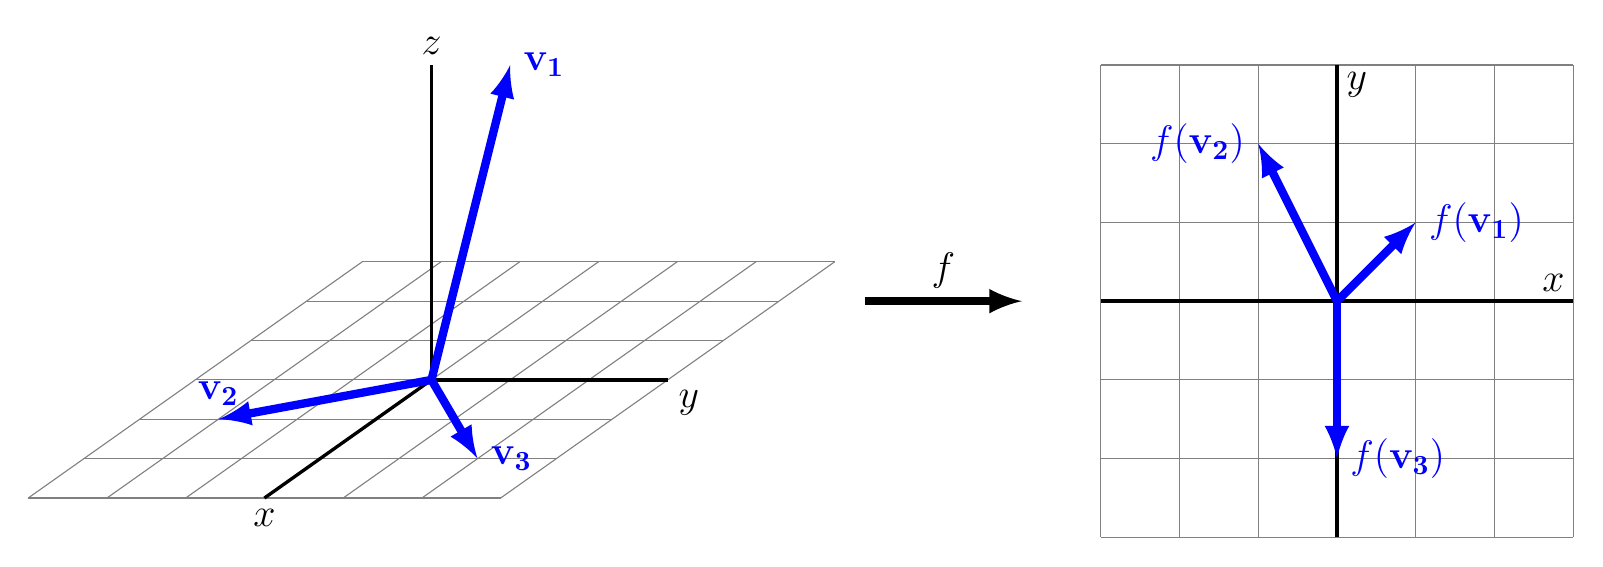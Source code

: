 \begin{tikzpicture}[x={(-0.707cm,-0.5cm)}, y={(1cm,0cm)}, z={(0cm,1cm)},scale=1]

\draw[-latex,line width=3pt] (0,5.5,0) -- node[above] {\Large$f$} (0,7.5,0);

% domain = R^3, left
\begin{scope}[shift={(0,0,-1)}]
%\fill[blue!10] (0,-5.1,-2.5) rectangle (0,5.1,4.5);
% planar grids
\def\imin{-3}\def\imax{3}
\def\jmin{-3}\def\jmax{3}
\def\nx{-1} \def\ny{3} \def\nz{3} % n = u cross v

\def\ux{1} \def\uy{0} \def\uz{0} % components of the vector u
\def\vx{0} \def\vy{1} \def\vz{0} % components of the vector v

\foreach \j in {\jmin,...,\jmax}{
	\draw[gray] (\ux*\imin + \vx*\j, \uy*\imin + \vy*\j, \uz*\imin + \vz*\j) -- (\ux*\imax + \vx*\j, \uy*\imax + \vy*\j, \uz*\imax + \vz*\j);
}
\foreach \i in {\imin,...,\imax}{
	\draw[gray] (\vx*\jmin + \ux*\i, \vy*\jmin + \uy*\i, \vz*\jmin + \uz*\i) -- (\vx*\jmax + \ux*\i, \vy*\jmax + \uy*\i, \vz*\jmax + \uz*\i);
}

% coordinate axes
\draw[very thick] (0,0,0) -- (3, 0,  0) node [below] {\Large $x$};
\draw[very thick] (0,0,0) -- (0, 3, 0) node [below right] {\Large $y$};
\draw[very thick] (0,0,0) -- (0, 0, 4) node [above] {\Large $z$};

\draw[-latex,blue, line width=3pt] (0,0,0) -- (0,1,4) node[right] {\Large $\mathbf{v_1}$};
\draw[-latex,blue, line width=3pt] (0,0,0) -- (1,-2,0) node[above] {\Large $\mathbf{v_2}$};
\draw[-latex,blue, line width=3pt] (0,0,0) -- (2,2,0) node[right] {\Large $\mathbf{v_3}$};
\end{scope}

% codomain = R^2, right
\begin{scope}[shift={(0,11.5,0)}]
% Plot points (x,y) in the form (0,x,y) below:
%\fill[blue!10] (0,-3.5,-3.5) rectangle (0,3.5,3.5);
\draw[gray] (0,-3,-3) grid (0,3,3);
\draw[color=black, very thick] (0,-3,0) -- (0,3,0);
\draw[color=black, very thick] (0,0,-3) -- (0,0,3);
\draw (0,2.75,0) node[above] {\Large$x$};
\draw (0,0,2.75) node[right] {\Large$y$};
\draw [-latex, blue, line width=3pt] (0,0,0) -- (0,1,1) node[right] {\Large $f(\mathbf{v_1})$};
\draw [-latex, blue, line width=3pt] (0,0,0) -- (0,-1,2) node[left] {\Large $f(\mathbf{v_2})$};
\draw [-latex, blue, line width=3pt] (0,0,0) -- (0,0,-2) node[right] {\Large $f(\mathbf{v_3})$};
\end{scope}


\end{tikzpicture}
